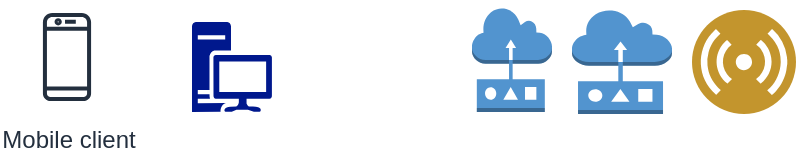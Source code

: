 <mxfile version="10.4.1" type="github"><diagram id="Kz44puRA4h2B7AGWVotk" name="Page-1"><mxGraphModel dx="502" dy="375" grid="1" gridSize="10" guides="1" tooltips="1" connect="1" arrows="1" fold="1" page="1" pageScale="1" pageWidth="850" pageHeight="1100" math="0" shadow="0"><root><mxCell id="0"/><mxCell id="1" parent="0"/><mxCell id="64qL2pTZ_trt8KvoJyIy-1" value="Mobile client" style="outlineConnect=0;fontColor=#232F3E;gradientColor=none;strokeColor=#232F3E;fillColor=#ffffff;dashed=0;verticalLabelPosition=bottom;verticalAlign=top;align=center;html=1;fontSize=12;fontStyle=0;aspect=fixed;shape=mxgraph.aws4.resourceIcon;resIcon=mxgraph.aws4.mobile_client;" vertex="1" parent="1"><mxGeometry x="60" y="35" width="55" height="55" as="geometry"/></mxCell><mxCell id="64qL2pTZ_trt8KvoJyIy-2" value="" style="shadow=0;dashed=0;html=1;strokeColor=none;labelPosition=center;verticalLabelPosition=bottom;verticalAlign=top;align=center;shape=mxgraph.mscae.enterprise.workstation_client;fillColor=#00188D;" vertex="1" parent="1"><mxGeometry x="150" y="45" width="40" height="45" as="geometry"/></mxCell><mxCell id="64qL2pTZ_trt8KvoJyIy-3" value="" style="outlineConnect=0;dashed=0;verticalLabelPosition=bottom;verticalAlign=top;align=center;html=1;shape=mxgraph.aws3.sensor;fillColor=#5294CF;gradientColor=none;" vertex="1" parent="1"><mxGeometry x="290" y="38" width="40" height="52" as="geometry"/></mxCell><mxCell id="64qL2pTZ_trt8KvoJyIy-4" value="" style="outlineConnect=0;dashed=0;verticalLabelPosition=bottom;verticalAlign=top;align=center;html=1;shape=mxgraph.aws3.sensor;fillColor=#5294CF;gradientColor=none;" vertex="1" parent="1"><mxGeometry x="340" y="39" width="50" height="52" as="geometry"/></mxCell><mxCell id="64qL2pTZ_trt8KvoJyIy-5" value="" style="aspect=fixed;perimeter=ellipsePerimeter;html=1;align=center;shadow=0;dashed=0;image;image=img/lib/ibm/users/sensor.svg;" vertex="1" parent="1"><mxGeometry x="400" y="39" width="52" height="52" as="geometry"/></mxCell></root></mxGraphModel></diagram></mxfile>